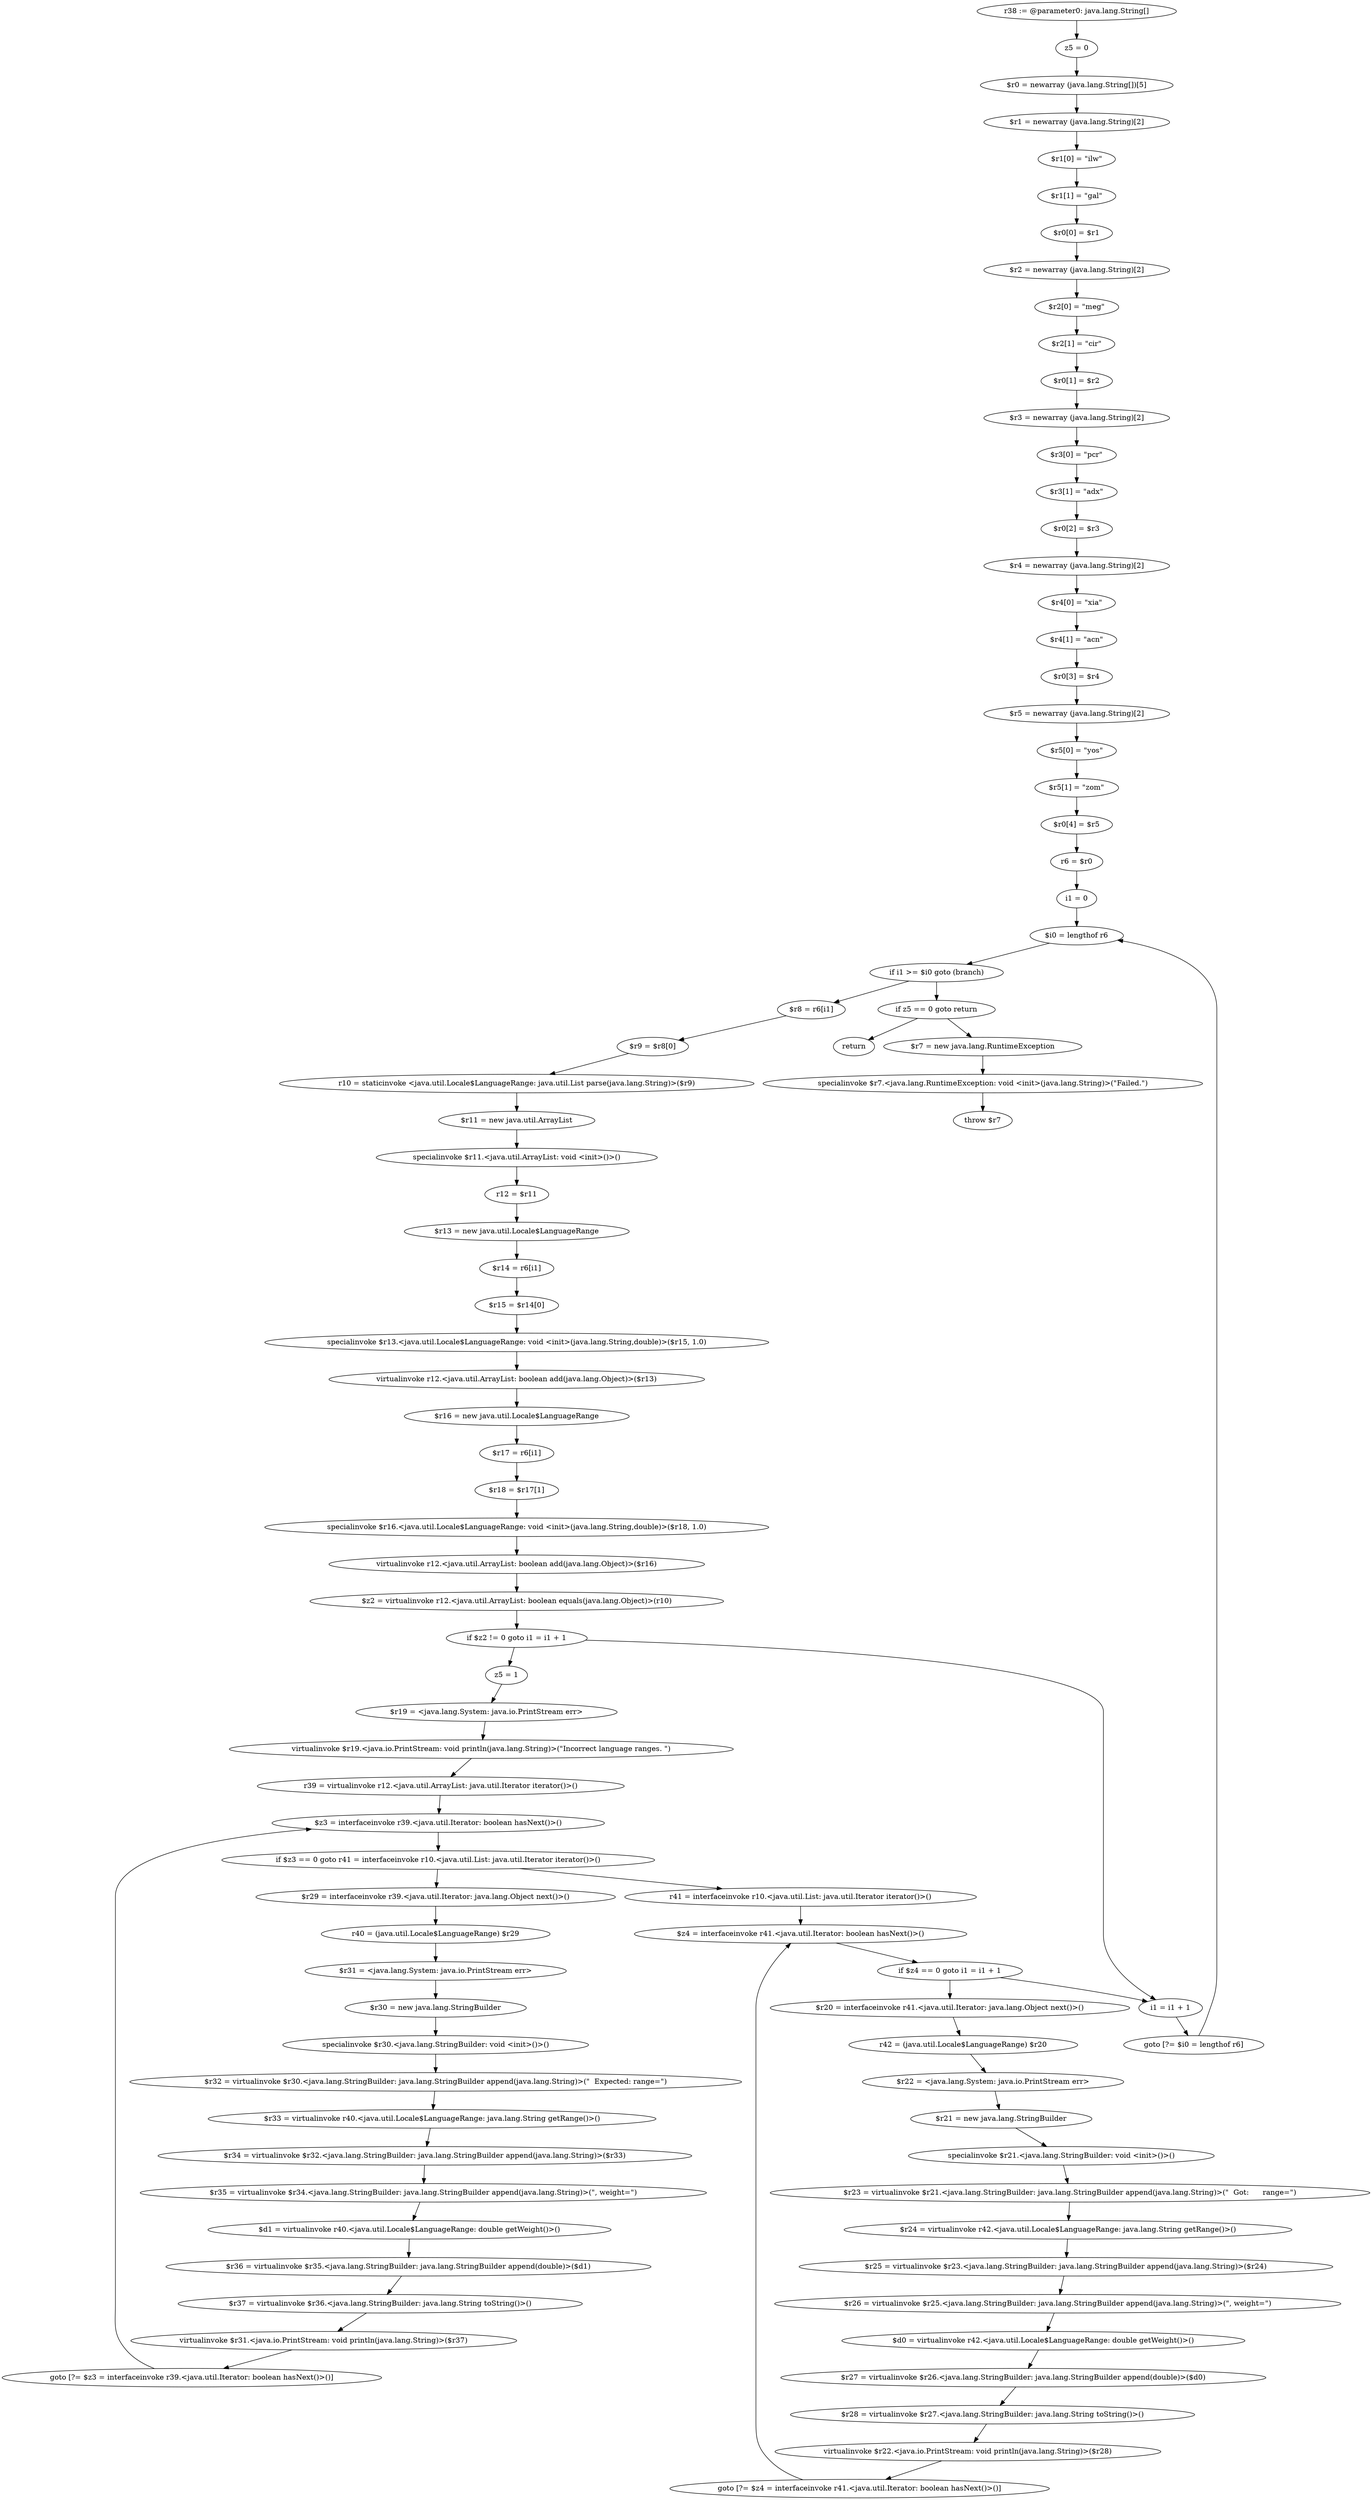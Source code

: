 digraph "unitGraph" {
    "r38 := @parameter0: java.lang.String[]"
    "z5 = 0"
    "$r0 = newarray (java.lang.String[])[5]"
    "$r1 = newarray (java.lang.String)[2]"
    "$r1[0] = \"ilw\""
    "$r1[1] = \"gal\""
    "$r0[0] = $r1"
    "$r2 = newarray (java.lang.String)[2]"
    "$r2[0] = \"meg\""
    "$r2[1] = \"cir\""
    "$r0[1] = $r2"
    "$r3 = newarray (java.lang.String)[2]"
    "$r3[0] = \"pcr\""
    "$r3[1] = \"adx\""
    "$r0[2] = $r3"
    "$r4 = newarray (java.lang.String)[2]"
    "$r4[0] = \"xia\""
    "$r4[1] = \"acn\""
    "$r0[3] = $r4"
    "$r5 = newarray (java.lang.String)[2]"
    "$r5[0] = \"yos\""
    "$r5[1] = \"zom\""
    "$r0[4] = $r5"
    "r6 = $r0"
    "i1 = 0"
    "$i0 = lengthof r6"
    "if i1 >= $i0 goto (branch)"
    "$r8 = r6[i1]"
    "$r9 = $r8[0]"
    "r10 = staticinvoke <java.util.Locale$LanguageRange: java.util.List parse(java.lang.String)>($r9)"
    "$r11 = new java.util.ArrayList"
    "specialinvoke $r11.<java.util.ArrayList: void <init>()>()"
    "r12 = $r11"
    "$r13 = new java.util.Locale$LanguageRange"
    "$r14 = r6[i1]"
    "$r15 = $r14[0]"
    "specialinvoke $r13.<java.util.Locale$LanguageRange: void <init>(java.lang.String,double)>($r15, 1.0)"
    "virtualinvoke r12.<java.util.ArrayList: boolean add(java.lang.Object)>($r13)"
    "$r16 = new java.util.Locale$LanguageRange"
    "$r17 = r6[i1]"
    "$r18 = $r17[1]"
    "specialinvoke $r16.<java.util.Locale$LanguageRange: void <init>(java.lang.String,double)>($r18, 1.0)"
    "virtualinvoke r12.<java.util.ArrayList: boolean add(java.lang.Object)>($r16)"
    "$z2 = virtualinvoke r12.<java.util.ArrayList: boolean equals(java.lang.Object)>(r10)"
    "if $z2 != 0 goto i1 = i1 + 1"
    "z5 = 1"
    "$r19 = <java.lang.System: java.io.PrintStream err>"
    "virtualinvoke $r19.<java.io.PrintStream: void println(java.lang.String)>(\"Incorrect language ranges. \")"
    "r39 = virtualinvoke r12.<java.util.ArrayList: java.util.Iterator iterator()>()"
    "$z3 = interfaceinvoke r39.<java.util.Iterator: boolean hasNext()>()"
    "if $z3 == 0 goto r41 = interfaceinvoke r10.<java.util.List: java.util.Iterator iterator()>()"
    "$r29 = interfaceinvoke r39.<java.util.Iterator: java.lang.Object next()>()"
    "r40 = (java.util.Locale$LanguageRange) $r29"
    "$r31 = <java.lang.System: java.io.PrintStream err>"
    "$r30 = new java.lang.StringBuilder"
    "specialinvoke $r30.<java.lang.StringBuilder: void <init>()>()"
    "$r32 = virtualinvoke $r30.<java.lang.StringBuilder: java.lang.StringBuilder append(java.lang.String)>(\"  Expected: range=\")"
    "$r33 = virtualinvoke r40.<java.util.Locale$LanguageRange: java.lang.String getRange()>()"
    "$r34 = virtualinvoke $r32.<java.lang.StringBuilder: java.lang.StringBuilder append(java.lang.String)>($r33)"
    "$r35 = virtualinvoke $r34.<java.lang.StringBuilder: java.lang.StringBuilder append(java.lang.String)>(\", weight=\")"
    "$d1 = virtualinvoke r40.<java.util.Locale$LanguageRange: double getWeight()>()"
    "$r36 = virtualinvoke $r35.<java.lang.StringBuilder: java.lang.StringBuilder append(double)>($d1)"
    "$r37 = virtualinvoke $r36.<java.lang.StringBuilder: java.lang.String toString()>()"
    "virtualinvoke $r31.<java.io.PrintStream: void println(java.lang.String)>($r37)"
    "goto [?= $z3 = interfaceinvoke r39.<java.util.Iterator: boolean hasNext()>()]"
    "r41 = interfaceinvoke r10.<java.util.List: java.util.Iterator iterator()>()"
    "$z4 = interfaceinvoke r41.<java.util.Iterator: boolean hasNext()>()"
    "if $z4 == 0 goto i1 = i1 + 1"
    "$r20 = interfaceinvoke r41.<java.util.Iterator: java.lang.Object next()>()"
    "r42 = (java.util.Locale$LanguageRange) $r20"
    "$r22 = <java.lang.System: java.io.PrintStream err>"
    "$r21 = new java.lang.StringBuilder"
    "specialinvoke $r21.<java.lang.StringBuilder: void <init>()>()"
    "$r23 = virtualinvoke $r21.<java.lang.StringBuilder: java.lang.StringBuilder append(java.lang.String)>(\"  Got:      range=\")"
    "$r24 = virtualinvoke r42.<java.util.Locale$LanguageRange: java.lang.String getRange()>()"
    "$r25 = virtualinvoke $r23.<java.lang.StringBuilder: java.lang.StringBuilder append(java.lang.String)>($r24)"
    "$r26 = virtualinvoke $r25.<java.lang.StringBuilder: java.lang.StringBuilder append(java.lang.String)>(\", weight=\")"
    "$d0 = virtualinvoke r42.<java.util.Locale$LanguageRange: double getWeight()>()"
    "$r27 = virtualinvoke $r26.<java.lang.StringBuilder: java.lang.StringBuilder append(double)>($d0)"
    "$r28 = virtualinvoke $r27.<java.lang.StringBuilder: java.lang.String toString()>()"
    "virtualinvoke $r22.<java.io.PrintStream: void println(java.lang.String)>($r28)"
    "goto [?= $z4 = interfaceinvoke r41.<java.util.Iterator: boolean hasNext()>()]"
    "i1 = i1 + 1"
    "goto [?= $i0 = lengthof r6]"
    "if z5 == 0 goto return"
    "$r7 = new java.lang.RuntimeException"
    "specialinvoke $r7.<java.lang.RuntimeException: void <init>(java.lang.String)>(\"Failed.\")"
    "throw $r7"
    "return"
    "r38 := @parameter0: java.lang.String[]"->"z5 = 0";
    "z5 = 0"->"$r0 = newarray (java.lang.String[])[5]";
    "$r0 = newarray (java.lang.String[])[5]"->"$r1 = newarray (java.lang.String)[2]";
    "$r1 = newarray (java.lang.String)[2]"->"$r1[0] = \"ilw\"";
    "$r1[0] = \"ilw\""->"$r1[1] = \"gal\"";
    "$r1[1] = \"gal\""->"$r0[0] = $r1";
    "$r0[0] = $r1"->"$r2 = newarray (java.lang.String)[2]";
    "$r2 = newarray (java.lang.String)[2]"->"$r2[0] = \"meg\"";
    "$r2[0] = \"meg\""->"$r2[1] = \"cir\"";
    "$r2[1] = \"cir\""->"$r0[1] = $r2";
    "$r0[1] = $r2"->"$r3 = newarray (java.lang.String)[2]";
    "$r3 = newarray (java.lang.String)[2]"->"$r3[0] = \"pcr\"";
    "$r3[0] = \"pcr\""->"$r3[1] = \"adx\"";
    "$r3[1] = \"adx\""->"$r0[2] = $r3";
    "$r0[2] = $r3"->"$r4 = newarray (java.lang.String)[2]";
    "$r4 = newarray (java.lang.String)[2]"->"$r4[0] = \"xia\"";
    "$r4[0] = \"xia\""->"$r4[1] = \"acn\"";
    "$r4[1] = \"acn\""->"$r0[3] = $r4";
    "$r0[3] = $r4"->"$r5 = newarray (java.lang.String)[2]";
    "$r5 = newarray (java.lang.String)[2]"->"$r5[0] = \"yos\"";
    "$r5[0] = \"yos\""->"$r5[1] = \"zom\"";
    "$r5[1] = \"zom\""->"$r0[4] = $r5";
    "$r0[4] = $r5"->"r6 = $r0";
    "r6 = $r0"->"i1 = 0";
    "i1 = 0"->"$i0 = lengthof r6";
    "$i0 = lengthof r6"->"if i1 >= $i0 goto (branch)";
    "if i1 >= $i0 goto (branch)"->"$r8 = r6[i1]";
    "if i1 >= $i0 goto (branch)"->"if z5 == 0 goto return";
    "$r8 = r6[i1]"->"$r9 = $r8[0]";
    "$r9 = $r8[0]"->"r10 = staticinvoke <java.util.Locale$LanguageRange: java.util.List parse(java.lang.String)>($r9)";
    "r10 = staticinvoke <java.util.Locale$LanguageRange: java.util.List parse(java.lang.String)>($r9)"->"$r11 = new java.util.ArrayList";
    "$r11 = new java.util.ArrayList"->"specialinvoke $r11.<java.util.ArrayList: void <init>()>()";
    "specialinvoke $r11.<java.util.ArrayList: void <init>()>()"->"r12 = $r11";
    "r12 = $r11"->"$r13 = new java.util.Locale$LanguageRange";
    "$r13 = new java.util.Locale$LanguageRange"->"$r14 = r6[i1]";
    "$r14 = r6[i1]"->"$r15 = $r14[0]";
    "$r15 = $r14[0]"->"specialinvoke $r13.<java.util.Locale$LanguageRange: void <init>(java.lang.String,double)>($r15, 1.0)";
    "specialinvoke $r13.<java.util.Locale$LanguageRange: void <init>(java.lang.String,double)>($r15, 1.0)"->"virtualinvoke r12.<java.util.ArrayList: boolean add(java.lang.Object)>($r13)";
    "virtualinvoke r12.<java.util.ArrayList: boolean add(java.lang.Object)>($r13)"->"$r16 = new java.util.Locale$LanguageRange";
    "$r16 = new java.util.Locale$LanguageRange"->"$r17 = r6[i1]";
    "$r17 = r6[i1]"->"$r18 = $r17[1]";
    "$r18 = $r17[1]"->"specialinvoke $r16.<java.util.Locale$LanguageRange: void <init>(java.lang.String,double)>($r18, 1.0)";
    "specialinvoke $r16.<java.util.Locale$LanguageRange: void <init>(java.lang.String,double)>($r18, 1.0)"->"virtualinvoke r12.<java.util.ArrayList: boolean add(java.lang.Object)>($r16)";
    "virtualinvoke r12.<java.util.ArrayList: boolean add(java.lang.Object)>($r16)"->"$z2 = virtualinvoke r12.<java.util.ArrayList: boolean equals(java.lang.Object)>(r10)";
    "$z2 = virtualinvoke r12.<java.util.ArrayList: boolean equals(java.lang.Object)>(r10)"->"if $z2 != 0 goto i1 = i1 + 1";
    "if $z2 != 0 goto i1 = i1 + 1"->"z5 = 1";
    "if $z2 != 0 goto i1 = i1 + 1"->"i1 = i1 + 1";
    "z5 = 1"->"$r19 = <java.lang.System: java.io.PrintStream err>";
    "$r19 = <java.lang.System: java.io.PrintStream err>"->"virtualinvoke $r19.<java.io.PrintStream: void println(java.lang.String)>(\"Incorrect language ranges. \")";
    "virtualinvoke $r19.<java.io.PrintStream: void println(java.lang.String)>(\"Incorrect language ranges. \")"->"r39 = virtualinvoke r12.<java.util.ArrayList: java.util.Iterator iterator()>()";
    "r39 = virtualinvoke r12.<java.util.ArrayList: java.util.Iterator iterator()>()"->"$z3 = interfaceinvoke r39.<java.util.Iterator: boolean hasNext()>()";
    "$z3 = interfaceinvoke r39.<java.util.Iterator: boolean hasNext()>()"->"if $z3 == 0 goto r41 = interfaceinvoke r10.<java.util.List: java.util.Iterator iterator()>()";
    "if $z3 == 0 goto r41 = interfaceinvoke r10.<java.util.List: java.util.Iterator iterator()>()"->"$r29 = interfaceinvoke r39.<java.util.Iterator: java.lang.Object next()>()";
    "if $z3 == 0 goto r41 = interfaceinvoke r10.<java.util.List: java.util.Iterator iterator()>()"->"r41 = interfaceinvoke r10.<java.util.List: java.util.Iterator iterator()>()";
    "$r29 = interfaceinvoke r39.<java.util.Iterator: java.lang.Object next()>()"->"r40 = (java.util.Locale$LanguageRange) $r29";
    "r40 = (java.util.Locale$LanguageRange) $r29"->"$r31 = <java.lang.System: java.io.PrintStream err>";
    "$r31 = <java.lang.System: java.io.PrintStream err>"->"$r30 = new java.lang.StringBuilder";
    "$r30 = new java.lang.StringBuilder"->"specialinvoke $r30.<java.lang.StringBuilder: void <init>()>()";
    "specialinvoke $r30.<java.lang.StringBuilder: void <init>()>()"->"$r32 = virtualinvoke $r30.<java.lang.StringBuilder: java.lang.StringBuilder append(java.lang.String)>(\"  Expected: range=\")";
    "$r32 = virtualinvoke $r30.<java.lang.StringBuilder: java.lang.StringBuilder append(java.lang.String)>(\"  Expected: range=\")"->"$r33 = virtualinvoke r40.<java.util.Locale$LanguageRange: java.lang.String getRange()>()";
    "$r33 = virtualinvoke r40.<java.util.Locale$LanguageRange: java.lang.String getRange()>()"->"$r34 = virtualinvoke $r32.<java.lang.StringBuilder: java.lang.StringBuilder append(java.lang.String)>($r33)";
    "$r34 = virtualinvoke $r32.<java.lang.StringBuilder: java.lang.StringBuilder append(java.lang.String)>($r33)"->"$r35 = virtualinvoke $r34.<java.lang.StringBuilder: java.lang.StringBuilder append(java.lang.String)>(\", weight=\")";
    "$r35 = virtualinvoke $r34.<java.lang.StringBuilder: java.lang.StringBuilder append(java.lang.String)>(\", weight=\")"->"$d1 = virtualinvoke r40.<java.util.Locale$LanguageRange: double getWeight()>()";
    "$d1 = virtualinvoke r40.<java.util.Locale$LanguageRange: double getWeight()>()"->"$r36 = virtualinvoke $r35.<java.lang.StringBuilder: java.lang.StringBuilder append(double)>($d1)";
    "$r36 = virtualinvoke $r35.<java.lang.StringBuilder: java.lang.StringBuilder append(double)>($d1)"->"$r37 = virtualinvoke $r36.<java.lang.StringBuilder: java.lang.String toString()>()";
    "$r37 = virtualinvoke $r36.<java.lang.StringBuilder: java.lang.String toString()>()"->"virtualinvoke $r31.<java.io.PrintStream: void println(java.lang.String)>($r37)";
    "virtualinvoke $r31.<java.io.PrintStream: void println(java.lang.String)>($r37)"->"goto [?= $z3 = interfaceinvoke r39.<java.util.Iterator: boolean hasNext()>()]";
    "goto [?= $z3 = interfaceinvoke r39.<java.util.Iterator: boolean hasNext()>()]"->"$z3 = interfaceinvoke r39.<java.util.Iterator: boolean hasNext()>()";
    "r41 = interfaceinvoke r10.<java.util.List: java.util.Iterator iterator()>()"->"$z4 = interfaceinvoke r41.<java.util.Iterator: boolean hasNext()>()";
    "$z4 = interfaceinvoke r41.<java.util.Iterator: boolean hasNext()>()"->"if $z4 == 0 goto i1 = i1 + 1";
    "if $z4 == 0 goto i1 = i1 + 1"->"$r20 = interfaceinvoke r41.<java.util.Iterator: java.lang.Object next()>()";
    "if $z4 == 0 goto i1 = i1 + 1"->"i1 = i1 + 1";
    "$r20 = interfaceinvoke r41.<java.util.Iterator: java.lang.Object next()>()"->"r42 = (java.util.Locale$LanguageRange) $r20";
    "r42 = (java.util.Locale$LanguageRange) $r20"->"$r22 = <java.lang.System: java.io.PrintStream err>";
    "$r22 = <java.lang.System: java.io.PrintStream err>"->"$r21 = new java.lang.StringBuilder";
    "$r21 = new java.lang.StringBuilder"->"specialinvoke $r21.<java.lang.StringBuilder: void <init>()>()";
    "specialinvoke $r21.<java.lang.StringBuilder: void <init>()>()"->"$r23 = virtualinvoke $r21.<java.lang.StringBuilder: java.lang.StringBuilder append(java.lang.String)>(\"  Got:      range=\")";
    "$r23 = virtualinvoke $r21.<java.lang.StringBuilder: java.lang.StringBuilder append(java.lang.String)>(\"  Got:      range=\")"->"$r24 = virtualinvoke r42.<java.util.Locale$LanguageRange: java.lang.String getRange()>()";
    "$r24 = virtualinvoke r42.<java.util.Locale$LanguageRange: java.lang.String getRange()>()"->"$r25 = virtualinvoke $r23.<java.lang.StringBuilder: java.lang.StringBuilder append(java.lang.String)>($r24)";
    "$r25 = virtualinvoke $r23.<java.lang.StringBuilder: java.lang.StringBuilder append(java.lang.String)>($r24)"->"$r26 = virtualinvoke $r25.<java.lang.StringBuilder: java.lang.StringBuilder append(java.lang.String)>(\", weight=\")";
    "$r26 = virtualinvoke $r25.<java.lang.StringBuilder: java.lang.StringBuilder append(java.lang.String)>(\", weight=\")"->"$d0 = virtualinvoke r42.<java.util.Locale$LanguageRange: double getWeight()>()";
    "$d0 = virtualinvoke r42.<java.util.Locale$LanguageRange: double getWeight()>()"->"$r27 = virtualinvoke $r26.<java.lang.StringBuilder: java.lang.StringBuilder append(double)>($d0)";
    "$r27 = virtualinvoke $r26.<java.lang.StringBuilder: java.lang.StringBuilder append(double)>($d0)"->"$r28 = virtualinvoke $r27.<java.lang.StringBuilder: java.lang.String toString()>()";
    "$r28 = virtualinvoke $r27.<java.lang.StringBuilder: java.lang.String toString()>()"->"virtualinvoke $r22.<java.io.PrintStream: void println(java.lang.String)>($r28)";
    "virtualinvoke $r22.<java.io.PrintStream: void println(java.lang.String)>($r28)"->"goto [?= $z4 = interfaceinvoke r41.<java.util.Iterator: boolean hasNext()>()]";
    "goto [?= $z4 = interfaceinvoke r41.<java.util.Iterator: boolean hasNext()>()]"->"$z4 = interfaceinvoke r41.<java.util.Iterator: boolean hasNext()>()";
    "i1 = i1 + 1"->"goto [?= $i0 = lengthof r6]";
    "goto [?= $i0 = lengthof r6]"->"$i0 = lengthof r6";
    "if z5 == 0 goto return"->"$r7 = new java.lang.RuntimeException";
    "if z5 == 0 goto return"->"return";
    "$r7 = new java.lang.RuntimeException"->"specialinvoke $r7.<java.lang.RuntimeException: void <init>(java.lang.String)>(\"Failed.\")";
    "specialinvoke $r7.<java.lang.RuntimeException: void <init>(java.lang.String)>(\"Failed.\")"->"throw $r7";
}
